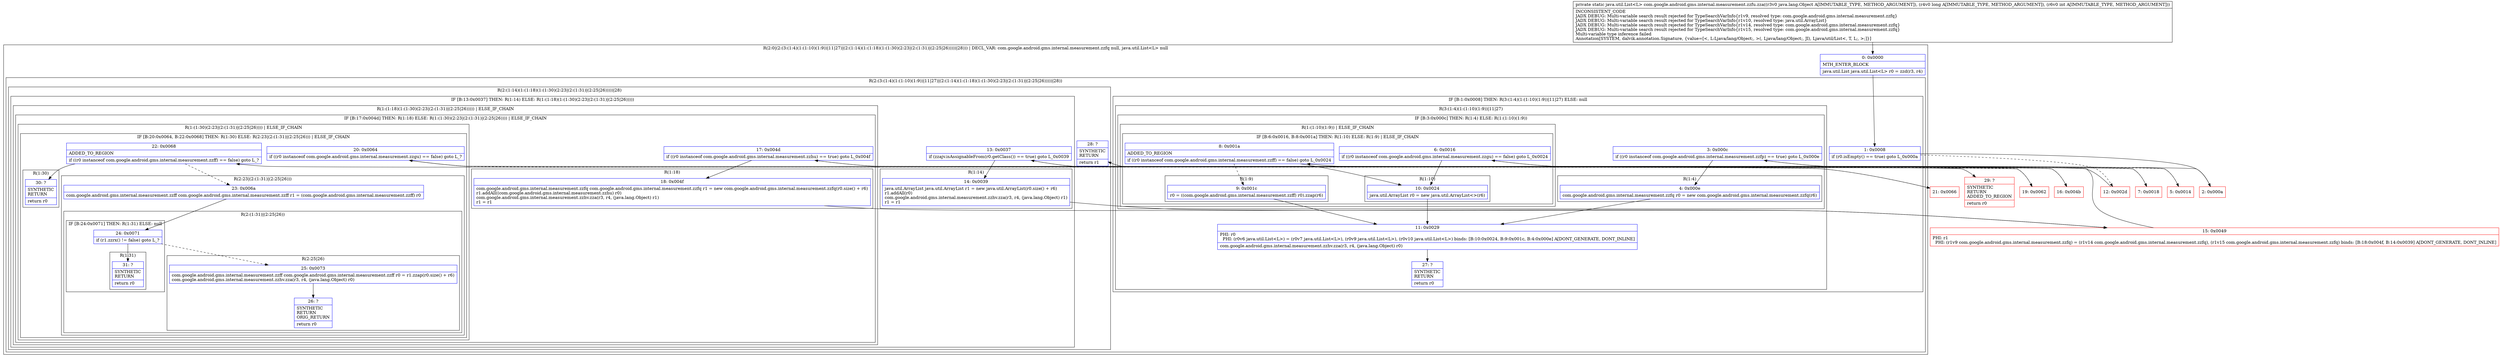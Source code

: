 digraph "CFG forcom.google.android.gms.internal.measurement.zzfu.zza(Ljava\/lang\/Object;JI)Ljava\/util\/List;" {
subgraph cluster_Region_107608200 {
label = "R(2:0|(2:(3:(1:4)(1:(1:10)(1:9))|11|27)|(2:(1:14)(1:(1:18)(1:(1:30)(2:23|(2:(1:31)|(2:25|26)))))|28))) | DECL_VAR: com.google.android.gms.internal.measurement.zzfq null, java.util.List\<L\> null\l";
node [shape=record,color=blue];
Node_0 [shape=record,label="{0\:\ 0x0000|MTH_ENTER_BLOCK\l|java.util.List java.util.List\<L\> r0 = zzd(r3, r4)\l}"];
subgraph cluster_Region_1238328501 {
label = "R(2:(3:(1:4)(1:(1:10)(1:9))|11|27)|(2:(1:14)(1:(1:18)(1:(1:30)(2:23|(2:(1:31)|(2:25|26)))))|28))";
node [shape=record,color=blue];
subgraph cluster_IfRegion_1900078650 {
label = "IF [B:1:0x0008] THEN: R(3:(1:4)(1:(1:10)(1:9))|11|27) ELSE: null";
node [shape=record,color=blue];
Node_1 [shape=record,label="{1\:\ 0x0008|if (r0.isEmpty() == true) goto L_0x000a\l}"];
subgraph cluster_Region_330025633 {
label = "R(3:(1:4)(1:(1:10)(1:9))|11|27)";
node [shape=record,color=blue];
subgraph cluster_IfRegion_434380361 {
label = "IF [B:3:0x000c] THEN: R(1:4) ELSE: R(1:(1:10)(1:9))";
node [shape=record,color=blue];
Node_3 [shape=record,label="{3\:\ 0x000c|if ((r0 instanceof com.google.android.gms.internal.measurement.zzfp) == true) goto L_0x000e\l}"];
subgraph cluster_Region_748367752 {
label = "R(1:4)";
node [shape=record,color=blue];
Node_4 [shape=record,label="{4\:\ 0x000e|com.google.android.gms.internal.measurement.zzfq r0 = new com.google.android.gms.internal.measurement.zzfq(r6)\l}"];
}
subgraph cluster_Region_1148662582 {
label = "R(1:(1:10)(1:9)) | ELSE_IF_CHAIN\l";
node [shape=record,color=blue];
subgraph cluster_IfRegion_2114211118 {
label = "IF [B:6:0x0016, B:8:0x001a] THEN: R(1:10) ELSE: R(1:9) | ELSE_IF_CHAIN\l";
node [shape=record,color=blue];
Node_6 [shape=record,label="{6\:\ 0x0016|if ((r0 instanceof com.google.android.gms.internal.measurement.zzgu) == false) goto L_0x0024\l}"];
Node_8 [shape=record,label="{8\:\ 0x001a|ADDED_TO_REGION\l|if ((r0 instanceof com.google.android.gms.internal.measurement.zzff) == false) goto L_0x0024\l}"];
subgraph cluster_Region_949109876 {
label = "R(1:10)";
node [shape=record,color=blue];
Node_10 [shape=record,label="{10\:\ 0x0024|java.util.ArrayList r0 = new java.util.ArrayList\<\>(r6)\l}"];
}
subgraph cluster_Region_929060830 {
label = "R(1:9)";
node [shape=record,color=blue];
Node_9 [shape=record,label="{9\:\ 0x001c|r0 = ((com.google.android.gms.internal.measurement.zzff) r0).zzap(r6)\l}"];
}
}
}
}
Node_11 [shape=record,label="{11\:\ 0x0029|PHI: r0 \l  PHI: (r0v6 java.util.List\<L\>) = (r0v7 java.util.List\<L\>), (r0v9 java.util.List\<L\>), (r0v10 java.util.List\<L\>) binds: [B:10:0x0024, B:9:0x001c, B:4:0x000e] A[DONT_GENERATE, DONT_INLINE]\l|com.google.android.gms.internal.measurement.zzhv.zza(r3, r4, (java.lang.Object) r0)\l}"];
Node_27 [shape=record,label="{27\:\ ?|SYNTHETIC\lRETURN\l|return r0\l}"];
}
}
subgraph cluster_Region_2017324239 {
label = "R(2:(1:14)(1:(1:18)(1:(1:30)(2:23|(2:(1:31)|(2:25|26)))))|28)";
node [shape=record,color=blue];
subgraph cluster_IfRegion_1105659454 {
label = "IF [B:13:0x0037] THEN: R(1:14) ELSE: R(1:(1:18)(1:(1:30)(2:23|(2:(1:31)|(2:25|26)))))";
node [shape=record,color=blue];
Node_13 [shape=record,label="{13\:\ 0x0037|if (zzajv.isAssignableFrom(r0.getClass()) == true) goto L_0x0039\l}"];
subgraph cluster_Region_2018004509 {
label = "R(1:14)";
node [shape=record,color=blue];
Node_14 [shape=record,label="{14\:\ 0x0039|java.util.ArrayList java.util.ArrayList r1 = new java.util.ArrayList(r0.size() + r6)\lr1.addAll(r0)\lcom.google.android.gms.internal.measurement.zzhv.zza(r3, r4, (java.lang.Object) r1)\lr1 = r1\l}"];
}
subgraph cluster_Region_1248187825 {
label = "R(1:(1:18)(1:(1:30)(2:23|(2:(1:31)|(2:25|26))))) | ELSE_IF_CHAIN\l";
node [shape=record,color=blue];
subgraph cluster_IfRegion_611909895 {
label = "IF [B:17:0x004d] THEN: R(1:18) ELSE: R(1:(1:30)(2:23|(2:(1:31)|(2:25|26)))) | ELSE_IF_CHAIN\l";
node [shape=record,color=blue];
Node_17 [shape=record,label="{17\:\ 0x004d|if ((r0 instanceof com.google.android.gms.internal.measurement.zzhu) == true) goto L_0x004f\l}"];
subgraph cluster_Region_286420209 {
label = "R(1:18)";
node [shape=record,color=blue];
Node_18 [shape=record,label="{18\:\ 0x004f|com.google.android.gms.internal.measurement.zzfq com.google.android.gms.internal.measurement.zzfq r1 = new com.google.android.gms.internal.measurement.zzfq(r0.size() + r6)\lr1.addAll((com.google.android.gms.internal.measurement.zzhu) r0)\lcom.google.android.gms.internal.measurement.zzhv.zza(r3, r4, (java.lang.Object) r1)\lr1 = r1\l}"];
}
subgraph cluster_Region_123134110 {
label = "R(1:(1:30)(2:23|(2:(1:31)|(2:25|26)))) | ELSE_IF_CHAIN\l";
node [shape=record,color=blue];
subgraph cluster_IfRegion_1757236763 {
label = "IF [B:20:0x0064, B:22:0x0068] THEN: R(1:30) ELSE: R(2:23|(2:(1:31)|(2:25|26))) | ELSE_IF_CHAIN\l";
node [shape=record,color=blue];
Node_20 [shape=record,label="{20\:\ 0x0064|if ((r0 instanceof com.google.android.gms.internal.measurement.zzgu) == false) goto L_?\l}"];
Node_22 [shape=record,label="{22\:\ 0x0068|ADDED_TO_REGION\l|if ((r0 instanceof com.google.android.gms.internal.measurement.zzff) == false) goto L_?\l}"];
subgraph cluster_Region_1379917239 {
label = "R(1:30)";
node [shape=record,color=blue];
Node_30 [shape=record,label="{30\:\ ?|SYNTHETIC\lRETURN\l|return r0\l}"];
}
subgraph cluster_Region_1042452430 {
label = "R(2:23|(2:(1:31)|(2:25|26)))";
node [shape=record,color=blue];
Node_23 [shape=record,label="{23\:\ 0x006a|com.google.android.gms.internal.measurement.zzff com.google.android.gms.internal.measurement.zzff r1 = (com.google.android.gms.internal.measurement.zzff) r0\l}"];
subgraph cluster_Region_2051382721 {
label = "R(2:(1:31)|(2:25|26))";
node [shape=record,color=blue];
subgraph cluster_IfRegion_308606217 {
label = "IF [B:24:0x0071] THEN: R(1:31) ELSE: null";
node [shape=record,color=blue];
Node_24 [shape=record,label="{24\:\ 0x0071|if (r1.zzrx() != false) goto L_?\l}"];
subgraph cluster_Region_1020594463 {
label = "R(1:31)";
node [shape=record,color=blue];
Node_31 [shape=record,label="{31\:\ ?|SYNTHETIC\lRETURN\l|return r0\l}"];
}
}
subgraph cluster_Region_1050301704 {
label = "R(2:25|26)";
node [shape=record,color=blue];
Node_25 [shape=record,label="{25\:\ 0x0073|com.google.android.gms.internal.measurement.zzff com.google.android.gms.internal.measurement.zzff r0 = r1.zzap(r0.size() + r6)\lcom.google.android.gms.internal.measurement.zzhv.zza(r3, r4, (java.lang.Object) r0)\l}"];
Node_26 [shape=record,label="{26\:\ ?|SYNTHETIC\lRETURN\lORIG_RETURN\l|return r0\l}"];
}
}
}
}
}
}
}
}
Node_28 [shape=record,label="{28\:\ ?|SYNTHETIC\lRETURN\l|return r1\l}"];
}
}
}
Node_2 [shape=record,color=red,label="{2\:\ 0x000a}"];
Node_5 [shape=record,color=red,label="{5\:\ 0x0014}"];
Node_7 [shape=record,color=red,label="{7\:\ 0x0018}"];
Node_12 [shape=record,color=red,label="{12\:\ 0x002d}"];
Node_15 [shape=record,color=red,label="{15\:\ 0x0049|PHI: r1 \l  PHI: (r1v9 com.google.android.gms.internal.measurement.zzfq) = (r1v14 com.google.android.gms.internal.measurement.zzfq), (r1v15 com.google.android.gms.internal.measurement.zzfq) binds: [B:18:0x004f, B:14:0x0039] A[DONT_GENERATE, DONT_INLINE]\l}"];
Node_16 [shape=record,color=red,label="{16\:\ 0x004b}"];
Node_19 [shape=record,color=red,label="{19\:\ 0x0062}"];
Node_21 [shape=record,color=red,label="{21\:\ 0x0066}"];
Node_29 [shape=record,color=red,label="{29\:\ ?|SYNTHETIC\lRETURN\lADDED_TO_REGION\l|return r0\l}"];
MethodNode[shape=record,label="{private static java.util.List\<L\> com.google.android.gms.internal.measurement.zzfu.zza((r3v0 java.lang.Object A[IMMUTABLE_TYPE, METHOD_ARGUMENT]), (r4v0 long A[IMMUTABLE_TYPE, METHOD_ARGUMENT]), (r6v0 int A[IMMUTABLE_TYPE, METHOD_ARGUMENT]))  | INCONSISTENT_CODE\lJADX DEBUG: Multi\-variable search result rejected for TypeSearchVarInfo\{r1v9, resolved type: com.google.android.gms.internal.measurement.zzfq\}\lJADX DEBUG: Multi\-variable search result rejected for TypeSearchVarInfo\{r1v10, resolved type: java.util.ArrayList\}\lJADX DEBUG: Multi\-variable search result rejected for TypeSearchVarInfo\{r1v14, resolved type: com.google.android.gms.internal.measurement.zzfq\}\lJADX DEBUG: Multi\-variable search result rejected for TypeSearchVarInfo\{r1v15, resolved type: com.google.android.gms.internal.measurement.zzfq\}\lMulti\-variable type inference failed\lAnnotation[SYSTEM, dalvik.annotation.Signature, \{value=[\<, L:Ljava\/lang\/Object;, \>(, Ljava\/lang\/Object;, JI), Ljava\/util\/List\<, T, L;, \>;]\}]\l}"];
MethodNode -> Node_0;
Node_0 -> Node_1;
Node_1 -> Node_2;
Node_1 -> Node_12[style=dashed];
Node_3 -> Node_4;
Node_3 -> Node_5[style=dashed];
Node_4 -> Node_11;
Node_6 -> Node_7[style=dashed];
Node_6 -> Node_10;
Node_8 -> Node_9[style=dashed];
Node_8 -> Node_10;
Node_10 -> Node_11;
Node_9 -> Node_11;
Node_11 -> Node_27;
Node_13 -> Node_14;
Node_13 -> Node_16[style=dashed];
Node_14 -> Node_15;
Node_17 -> Node_18;
Node_17 -> Node_19[style=dashed];
Node_18 -> Node_15;
Node_20 -> Node_21[style=dashed];
Node_20 -> Node_29;
Node_22 -> Node_23[style=dashed];
Node_22 -> Node_30;
Node_23 -> Node_24;
Node_24 -> Node_25[style=dashed];
Node_24 -> Node_31;
Node_25 -> Node_26;
Node_2 -> Node_3;
Node_5 -> Node_6;
Node_7 -> Node_8;
Node_12 -> Node_13;
Node_15 -> Node_28;
Node_16 -> Node_17;
Node_19 -> Node_20;
Node_21 -> Node_22;
}

